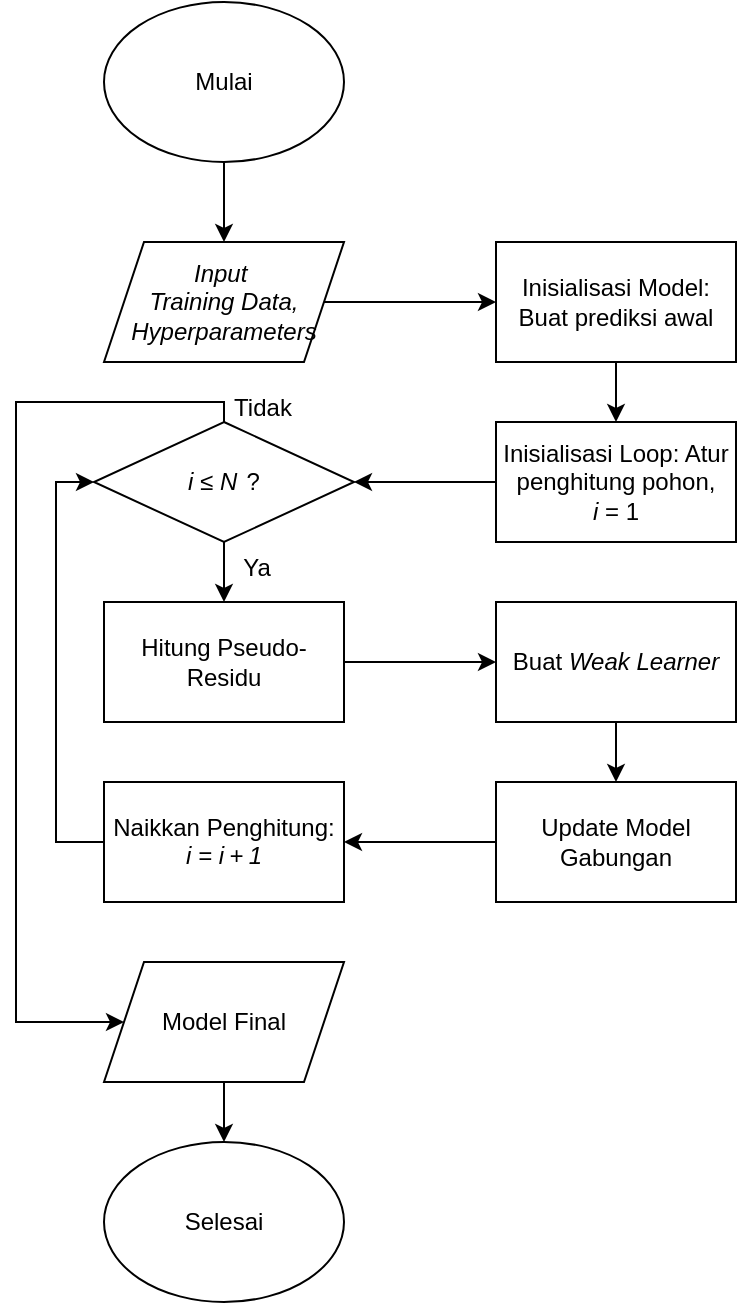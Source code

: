 <mxfile version="27.0.9">
  <diagram name="Page-1" id="AgwP9kO65S-6TZ73FjnZ">
    <mxGraphModel dx="872" dy="529" grid="1" gridSize="10" guides="1" tooltips="1" connect="1" arrows="1" fold="1" page="1" pageScale="1" pageWidth="827" pageHeight="1169" math="0" shadow="0">
      <root>
        <mxCell id="0" />
        <mxCell id="1" parent="0" />
        <mxCell id="PxWUQDTVNrAF5eh4v5Fj-4" value="" style="edgeStyle=orthogonalEdgeStyle;rounded=0;orthogonalLoop=1;jettySize=auto;html=1;" parent="1" source="PxWUQDTVNrAF5eh4v5Fj-2" target="PxWUQDTVNrAF5eh4v5Fj-3" edge="1">
          <mxGeometry relative="1" as="geometry" />
        </mxCell>
        <mxCell id="PxWUQDTVNrAF5eh4v5Fj-2" value="Mulai" style="ellipse;whiteSpace=wrap;html=1;fillColor=none;" parent="1" vertex="1">
          <mxGeometry x="354" y="180" width="120" height="80" as="geometry" />
        </mxCell>
        <mxCell id="PxWUQDTVNrAF5eh4v5Fj-6" value="" style="edgeStyle=orthogonalEdgeStyle;rounded=0;orthogonalLoop=1;jettySize=auto;html=1;" parent="1" source="PxWUQDTVNrAF5eh4v5Fj-3" target="PxWUQDTVNrAF5eh4v5Fj-5" edge="1">
          <mxGeometry relative="1" as="geometry" />
        </mxCell>
        <mxCell id="PxWUQDTVNrAF5eh4v5Fj-3" value="&lt;i&gt;Input&amp;nbsp;&lt;/i&gt;&lt;div&gt;&lt;i&gt;Training Data, Hyperparameters&lt;/i&gt;&lt;/div&gt;" style="shape=parallelogram;perimeter=parallelogramPerimeter;whiteSpace=wrap;html=1;fixedSize=1;fillColor=none;" parent="1" vertex="1">
          <mxGeometry x="354" y="300" width="120" height="60" as="geometry" />
        </mxCell>
        <mxCell id="PxWUQDTVNrAF5eh4v5Fj-14" value="" style="edgeStyle=orthogonalEdgeStyle;rounded=0;orthogonalLoop=1;jettySize=auto;html=1;" parent="1" source="PxWUQDTVNrAF5eh4v5Fj-5" edge="1">
          <mxGeometry relative="1" as="geometry">
            <mxPoint x="610" y="390" as="targetPoint" />
          </mxGeometry>
        </mxCell>
        <mxCell id="PxWUQDTVNrAF5eh4v5Fj-5" value="Inisialisasi Model: Buat prediksi awal" style="rounded=0;whiteSpace=wrap;html=1;fillColor=none;" parent="1" vertex="1">
          <mxGeometry x="550" y="300" width="120" height="60" as="geometry" />
        </mxCell>
        <mxCell id="TWZ9KaOpZY0P_qPmHRuh-3" value="" style="edgeStyle=orthogonalEdgeStyle;rounded=0;orthogonalLoop=1;jettySize=auto;html=1;" parent="1" source="TWZ9KaOpZY0P_qPmHRuh-1" target="TWZ9KaOpZY0P_qPmHRuh-2" edge="1">
          <mxGeometry relative="1" as="geometry" />
        </mxCell>
        <mxCell id="TWZ9KaOpZY0P_qPmHRuh-1" value="Inisialisasi Loop: Atur penghitung pohon, &lt;span class=&quot;katex&quot;&gt;&lt;span aria-hidden=&quot;true&quot; class=&quot;katex-html&quot;&gt;&lt;span class=&quot;base&quot;&gt;&lt;span style=&quot;height: 0.659em;&quot; class=&quot;strut&quot;&gt;&lt;/span&gt;&lt;span class=&quot;mord mathnormal&quot;&gt;&lt;i&gt;i&lt;/i&gt;&lt;/span&gt;&lt;span style=&quot;margin-right: 0.278em;&quot; class=&quot;mspace&quot;&gt;&lt;/span&gt;&lt;span class=&quot;mrel&quot;&gt;=&lt;/span&gt;&lt;span style=&quot;margin-right: 0.278em;&quot; class=&quot;mspace&quot;&gt;&lt;/span&gt;&lt;/span&gt;&lt;span class=&quot;base&quot;&gt;&lt;span style=&quot;height: 0.644em;&quot; class=&quot;strut&quot;&gt;&lt;/span&gt;&lt;span class=&quot;mord&quot;&gt;1&lt;/span&gt;&lt;/span&gt;&lt;/span&gt;&lt;/span&gt;" style="rounded=0;whiteSpace=wrap;html=1;fillColor=none;" parent="1" vertex="1">
          <mxGeometry x="550" y="390" width="120" height="60" as="geometry" />
        </mxCell>
        <mxCell id="TWZ9KaOpZY0P_qPmHRuh-5" value="" style="edgeStyle=orthogonalEdgeStyle;rounded=0;orthogonalLoop=1;jettySize=auto;html=1;" parent="1" source="TWZ9KaOpZY0P_qPmHRuh-2" target="TWZ9KaOpZY0P_qPmHRuh-4" edge="1">
          <mxGeometry relative="1" as="geometry" />
        </mxCell>
        <mxCell id="TWZ9KaOpZY0P_qPmHRuh-15" style="edgeStyle=orthogonalEdgeStyle;rounded=0;orthogonalLoop=1;jettySize=auto;html=1;exitX=0.5;exitY=0;exitDx=0;exitDy=0;entryX=0;entryY=0.5;entryDx=0;entryDy=0;" parent="1" source="TWZ9KaOpZY0P_qPmHRuh-2" target="TWZ9KaOpZY0P_qPmHRuh-12" edge="1">
          <mxGeometry relative="1" as="geometry">
            <Array as="points">
              <mxPoint x="414" y="380" />
              <mxPoint x="310" y="380" />
              <mxPoint x="310" y="690" />
            </Array>
          </mxGeometry>
        </mxCell>
        <mxCell id="TWZ9KaOpZY0P_qPmHRuh-2" value="&lt;i&gt;i&amp;nbsp;&lt;/i&gt;&lt;span style=&quot;&quot; class=&quot;katex&quot;&gt;&lt;span style=&quot;&quot; aria-hidden=&quot;true&quot; class=&quot;katex-html&quot;&gt;&lt;span style=&quot;&quot; class=&quot;base&quot;&gt;&lt;span style=&quot;&quot; class=&quot;mrel&quot;&gt;≤&lt;/span&gt;&lt;span style=&quot;margin-right: 0.278em; margin-right: 0.278em;&quot; class=&quot;mspace&quot;&gt;&lt;/span&gt;&lt;/span&gt;&lt;span style=&quot;&quot; class=&quot;base&quot;&gt;&lt;i&gt;&lt;span style=&quot;height: 0.683em;&quot; class=&quot;strut&quot;&gt;&lt;/span&gt;&lt;span style=&quot;margin-right: 0.109em;&quot; class=&quot;mord mathnormal&quot;&gt;N&lt;/span&gt;&lt;/i&gt;&lt;/span&gt;&lt;/span&gt;&lt;/span&gt; ?" style="rhombus;whiteSpace=wrap;html=1;fillColor=none;" parent="1" vertex="1">
          <mxGeometry x="349" y="390" width="130" height="60" as="geometry" />
        </mxCell>
        <mxCell id="TWZ9KaOpZY0P_qPmHRuh-7" value="" style="edgeStyle=orthogonalEdgeStyle;rounded=0;orthogonalLoop=1;jettySize=auto;html=1;" parent="1" source="TWZ9KaOpZY0P_qPmHRuh-4" target="TWZ9KaOpZY0P_qPmHRuh-6" edge="1">
          <mxGeometry relative="1" as="geometry" />
        </mxCell>
        <mxCell id="TWZ9KaOpZY0P_qPmHRuh-4" value="Hitung Pseudo-Residu" style="rounded=0;whiteSpace=wrap;html=1;fillColor=none;" parent="1" vertex="1">
          <mxGeometry x="354" y="480" width="120" height="60" as="geometry" />
        </mxCell>
        <mxCell id="TWZ9KaOpZY0P_qPmHRuh-9" value="" style="edgeStyle=orthogonalEdgeStyle;rounded=0;orthogonalLoop=1;jettySize=auto;html=1;" parent="1" source="TWZ9KaOpZY0P_qPmHRuh-6" target="TWZ9KaOpZY0P_qPmHRuh-8" edge="1">
          <mxGeometry relative="1" as="geometry" />
        </mxCell>
        <mxCell id="TWZ9KaOpZY0P_qPmHRuh-6" value="Buat &lt;i&gt;Weak Learner&lt;/i&gt;" style="rounded=0;whiteSpace=wrap;html=1;fillColor=none;" parent="1" vertex="1">
          <mxGeometry x="550" y="480" width="120" height="60" as="geometry" />
        </mxCell>
        <mxCell id="TWZ9KaOpZY0P_qPmHRuh-11" value="" style="edgeStyle=orthogonalEdgeStyle;rounded=0;orthogonalLoop=1;jettySize=auto;html=1;" parent="1" source="TWZ9KaOpZY0P_qPmHRuh-8" target="TWZ9KaOpZY0P_qPmHRuh-10" edge="1">
          <mxGeometry relative="1" as="geometry" />
        </mxCell>
        <mxCell id="TWZ9KaOpZY0P_qPmHRuh-8" value="Update Model Gabungan" style="rounded=0;whiteSpace=wrap;html=1;fillColor=none;" parent="1" vertex="1">
          <mxGeometry x="550" y="570" width="120" height="60" as="geometry" />
        </mxCell>
        <mxCell id="TWZ9KaOpZY0P_qPmHRuh-13" style="edgeStyle=orthogonalEdgeStyle;rounded=0;orthogonalLoop=1;jettySize=auto;html=1;entryX=0;entryY=0.5;entryDx=0;entryDy=0;" parent="1" source="TWZ9KaOpZY0P_qPmHRuh-10" target="TWZ9KaOpZY0P_qPmHRuh-2" edge="1">
          <mxGeometry relative="1" as="geometry">
            <Array as="points">
              <mxPoint x="330" y="600" />
              <mxPoint x="330" y="420" />
            </Array>
          </mxGeometry>
        </mxCell>
        <mxCell id="TWZ9KaOpZY0P_qPmHRuh-10" value="Naikkan Penghitung: &lt;span class=&quot;katex&quot;&gt;&lt;span aria-hidden=&quot;true&quot; class=&quot;katex-html&quot;&gt;&lt;i&gt;&lt;span class=&quot;base&quot;&gt;&lt;span style=&quot;height: 0.659em;&quot; class=&quot;strut&quot;&gt;&lt;/span&gt;&lt;span class=&quot;mord mathnormal&quot;&gt;i&lt;/span&gt;&lt;span style=&quot;margin-right: 0.278em;&quot; class=&quot;mspace&quot;&gt;&lt;/span&gt;&lt;span class=&quot;mrel&quot;&gt;=&lt;/span&gt;&lt;span style=&quot;margin-right: 0.278em;&quot; class=&quot;mspace&quot;&gt;&lt;/span&gt;&lt;/span&gt;&lt;span class=&quot;base&quot;&gt;&lt;span style=&quot;height: 0.743em; vertical-align: -0.083em;&quot; class=&quot;strut&quot;&gt;&lt;/span&gt;&lt;span class=&quot;mord mathnormal&quot;&gt;i&lt;/span&gt;&lt;span style=&quot;margin-right: 0.222em;&quot; class=&quot;mspace&quot;&gt;&lt;/span&gt;&lt;span class=&quot;mbin&quot;&gt;+&lt;/span&gt;&lt;span style=&quot;margin-right: 0.222em;&quot; class=&quot;mspace&quot;&gt;&lt;/span&gt;&lt;/span&gt;&lt;span class=&quot;base&quot;&gt;&lt;span style=&quot;height: 0.644em;&quot; class=&quot;strut&quot;&gt;&lt;/span&gt;&lt;span class=&quot;mord&quot;&gt;1&lt;/span&gt;&lt;/span&gt;&lt;/i&gt;&lt;/span&gt;&lt;/span&gt;" style="rounded=0;whiteSpace=wrap;html=1;fillColor=none;" parent="1" vertex="1">
          <mxGeometry x="354" y="570" width="120" height="60" as="geometry" />
        </mxCell>
        <mxCell id="TWZ9KaOpZY0P_qPmHRuh-17" value="" style="edgeStyle=orthogonalEdgeStyle;rounded=0;orthogonalLoop=1;jettySize=auto;html=1;" parent="1" source="TWZ9KaOpZY0P_qPmHRuh-12" target="TWZ9KaOpZY0P_qPmHRuh-16" edge="1">
          <mxGeometry relative="1" as="geometry" />
        </mxCell>
        <mxCell id="TWZ9KaOpZY0P_qPmHRuh-12" value="Model Final" style="shape=parallelogram;perimeter=parallelogramPerimeter;whiteSpace=wrap;html=1;fixedSize=1;strokeColor=default;align=center;verticalAlign=middle;fontFamily=Helvetica;fontSize=12;fontColor=default;fillColor=none;" parent="1" vertex="1">
          <mxGeometry x="354" y="660" width="120" height="60" as="geometry" />
        </mxCell>
        <mxCell id="TWZ9KaOpZY0P_qPmHRuh-14" value="Ya" style="text;html=1;align=center;verticalAlign=middle;resizable=0;points=[];autosize=1;strokeColor=none;fillColor=none;" parent="1" vertex="1">
          <mxGeometry x="410" y="448" width="40" height="30" as="geometry" />
        </mxCell>
        <mxCell id="TWZ9KaOpZY0P_qPmHRuh-16" value="Selesai" style="ellipse;whiteSpace=wrap;html=1;strokeColor=default;align=center;verticalAlign=middle;fontFamily=Helvetica;fontSize=12;fontColor=default;fillColor=none;" parent="1" vertex="1">
          <mxGeometry x="354" y="750" width="120" height="80" as="geometry" />
        </mxCell>
        <mxCell id="TWZ9KaOpZY0P_qPmHRuh-18" value="Tidak" style="text;html=1;align=center;verticalAlign=middle;resizable=0;points=[];autosize=1;strokeColor=none;fillColor=none;" parent="1" vertex="1">
          <mxGeometry x="408" y="368" width="50" height="30" as="geometry" />
        </mxCell>
      </root>
    </mxGraphModel>
  </diagram>
</mxfile>
